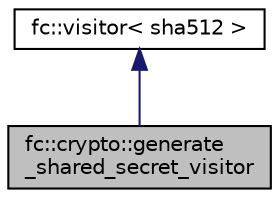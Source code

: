 digraph "fc::crypto::generate_shared_secret_visitor"
{
  edge [fontname="Helvetica",fontsize="10",labelfontname="Helvetica",labelfontsize="10"];
  node [fontname="Helvetica",fontsize="10",shape=record];
  Node0 [label="fc::crypto::generate\l_shared_secret_visitor",height=0.2,width=0.4,color="black", fillcolor="grey75", style="filled", fontcolor="black"];
  Node1 -> Node0 [dir="back",color="midnightblue",fontsize="10",style="solid",fontname="Helvetica"];
  Node1 [label="fc::visitor\< sha512 \>",height=0.2,width=0.4,color="black", fillcolor="white", style="filled",URL="$structfc_1_1visitor.html"];
}
